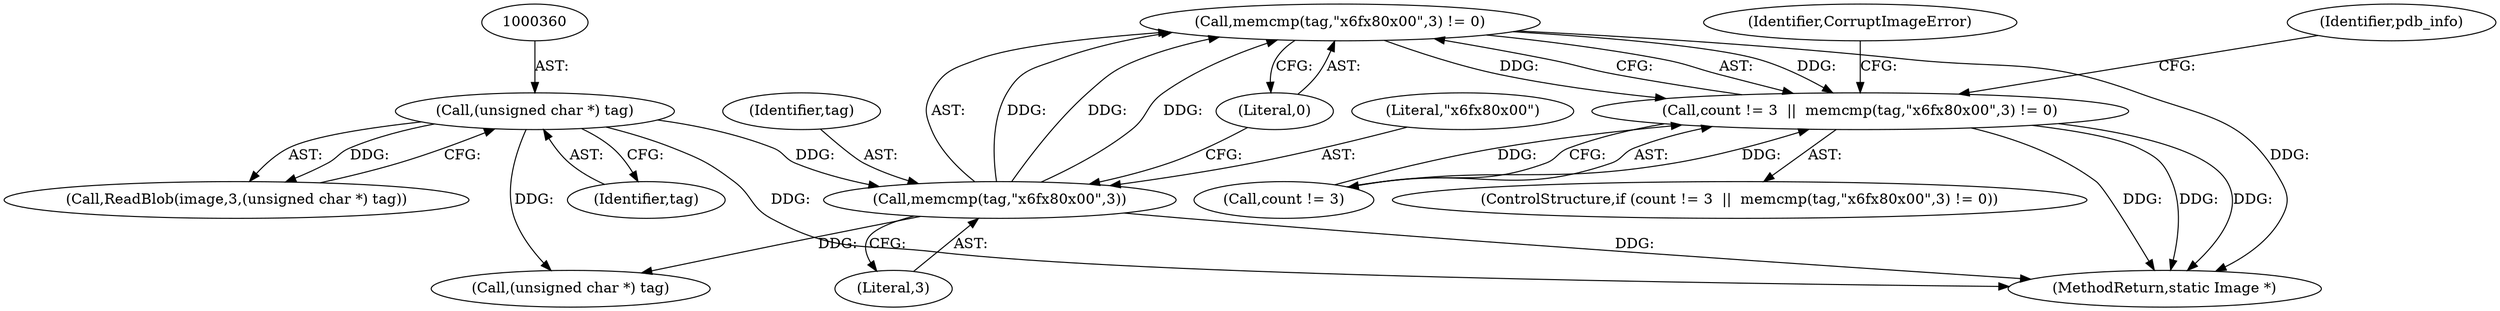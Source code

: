 digraph "0_ImageMagick_f6e9d0d9955e85bdd7540b251cd50d598dacc5e6_45@API" {
"1000367" [label="(Call,memcmp(tag,\"\x6f\x80\x00\",3) != 0)"];
"1000368" [label="(Call,memcmp(tag,\"\x6f\x80\x00\",3))"];
"1000359" [label="(Call,(unsigned char *) tag)"];
"1000363" [label="(Call,count != 3  ||  memcmp(tag,\"\x6f\x80\x00\",3) != 0)"];
"1001251" [label="(MethodReturn,static Image *)"];
"1000368" [label="(Call,memcmp(tag,\"\x6f\x80\x00\",3))"];
"1000370" [label="(Literal,\"\x6f\x80\x00\")"];
"1000361" [label="(Identifier,tag)"];
"1000372" [label="(Literal,0)"];
"1000371" [label="(Literal,3)"];
"1000404" [label="(Call,(unsigned char *) tag)"];
"1000364" [label="(Call,count != 3)"];
"1000362" [label="(ControlStructure,if (count != 3  ||  memcmp(tag,\"\x6f\x80\x00\",3) != 0))"];
"1000363" [label="(Call,count != 3  ||  memcmp(tag,\"\x6f\x80\x00\",3) != 0)"];
"1000359" [label="(Call,(unsigned char *) tag)"];
"1000374" [label="(Identifier,CorruptImageError)"];
"1000369" [label="(Identifier,tag)"];
"1000379" [label="(Identifier,pdb_info)"];
"1000356" [label="(Call,ReadBlob(image,3,(unsigned char *) tag))"];
"1000367" [label="(Call,memcmp(tag,\"\x6f\x80\x00\",3) != 0)"];
"1000367" -> "1000363"  [label="AST: "];
"1000367" -> "1000372"  [label="CFG: "];
"1000368" -> "1000367"  [label="AST: "];
"1000372" -> "1000367"  [label="AST: "];
"1000363" -> "1000367"  [label="CFG: "];
"1000367" -> "1001251"  [label="DDG: "];
"1000367" -> "1000363"  [label="DDG: "];
"1000367" -> "1000363"  [label="DDG: "];
"1000368" -> "1000367"  [label="DDG: "];
"1000368" -> "1000367"  [label="DDG: "];
"1000368" -> "1000367"  [label="DDG: "];
"1000368" -> "1000371"  [label="CFG: "];
"1000369" -> "1000368"  [label="AST: "];
"1000370" -> "1000368"  [label="AST: "];
"1000371" -> "1000368"  [label="AST: "];
"1000372" -> "1000368"  [label="CFG: "];
"1000368" -> "1001251"  [label="DDG: "];
"1000359" -> "1000368"  [label="DDG: "];
"1000368" -> "1000404"  [label="DDG: "];
"1000359" -> "1000356"  [label="AST: "];
"1000359" -> "1000361"  [label="CFG: "];
"1000360" -> "1000359"  [label="AST: "];
"1000361" -> "1000359"  [label="AST: "];
"1000356" -> "1000359"  [label="CFG: "];
"1000359" -> "1001251"  [label="DDG: "];
"1000359" -> "1000356"  [label="DDG: "];
"1000359" -> "1000404"  [label="DDG: "];
"1000363" -> "1000362"  [label="AST: "];
"1000363" -> "1000364"  [label="CFG: "];
"1000364" -> "1000363"  [label="AST: "];
"1000374" -> "1000363"  [label="CFG: "];
"1000379" -> "1000363"  [label="CFG: "];
"1000363" -> "1001251"  [label="DDG: "];
"1000363" -> "1001251"  [label="DDG: "];
"1000363" -> "1001251"  [label="DDG: "];
"1000364" -> "1000363"  [label="DDG: "];
"1000364" -> "1000363"  [label="DDG: "];
}
